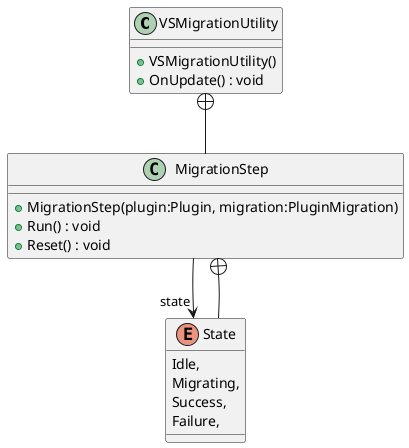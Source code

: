 @startuml
class VSMigrationUtility {
    + VSMigrationUtility()
    + OnUpdate() : void
}
class MigrationStep {
    + MigrationStep(plugin:Plugin, migration:PluginMigration)
    + Run() : void
    + Reset() : void
}
enum State {
    Idle,
    Migrating,
    Success,
    Failure,
}
VSMigrationUtility +-- MigrationStep
MigrationStep --> "state" State
MigrationStep +-- State
@enduml
